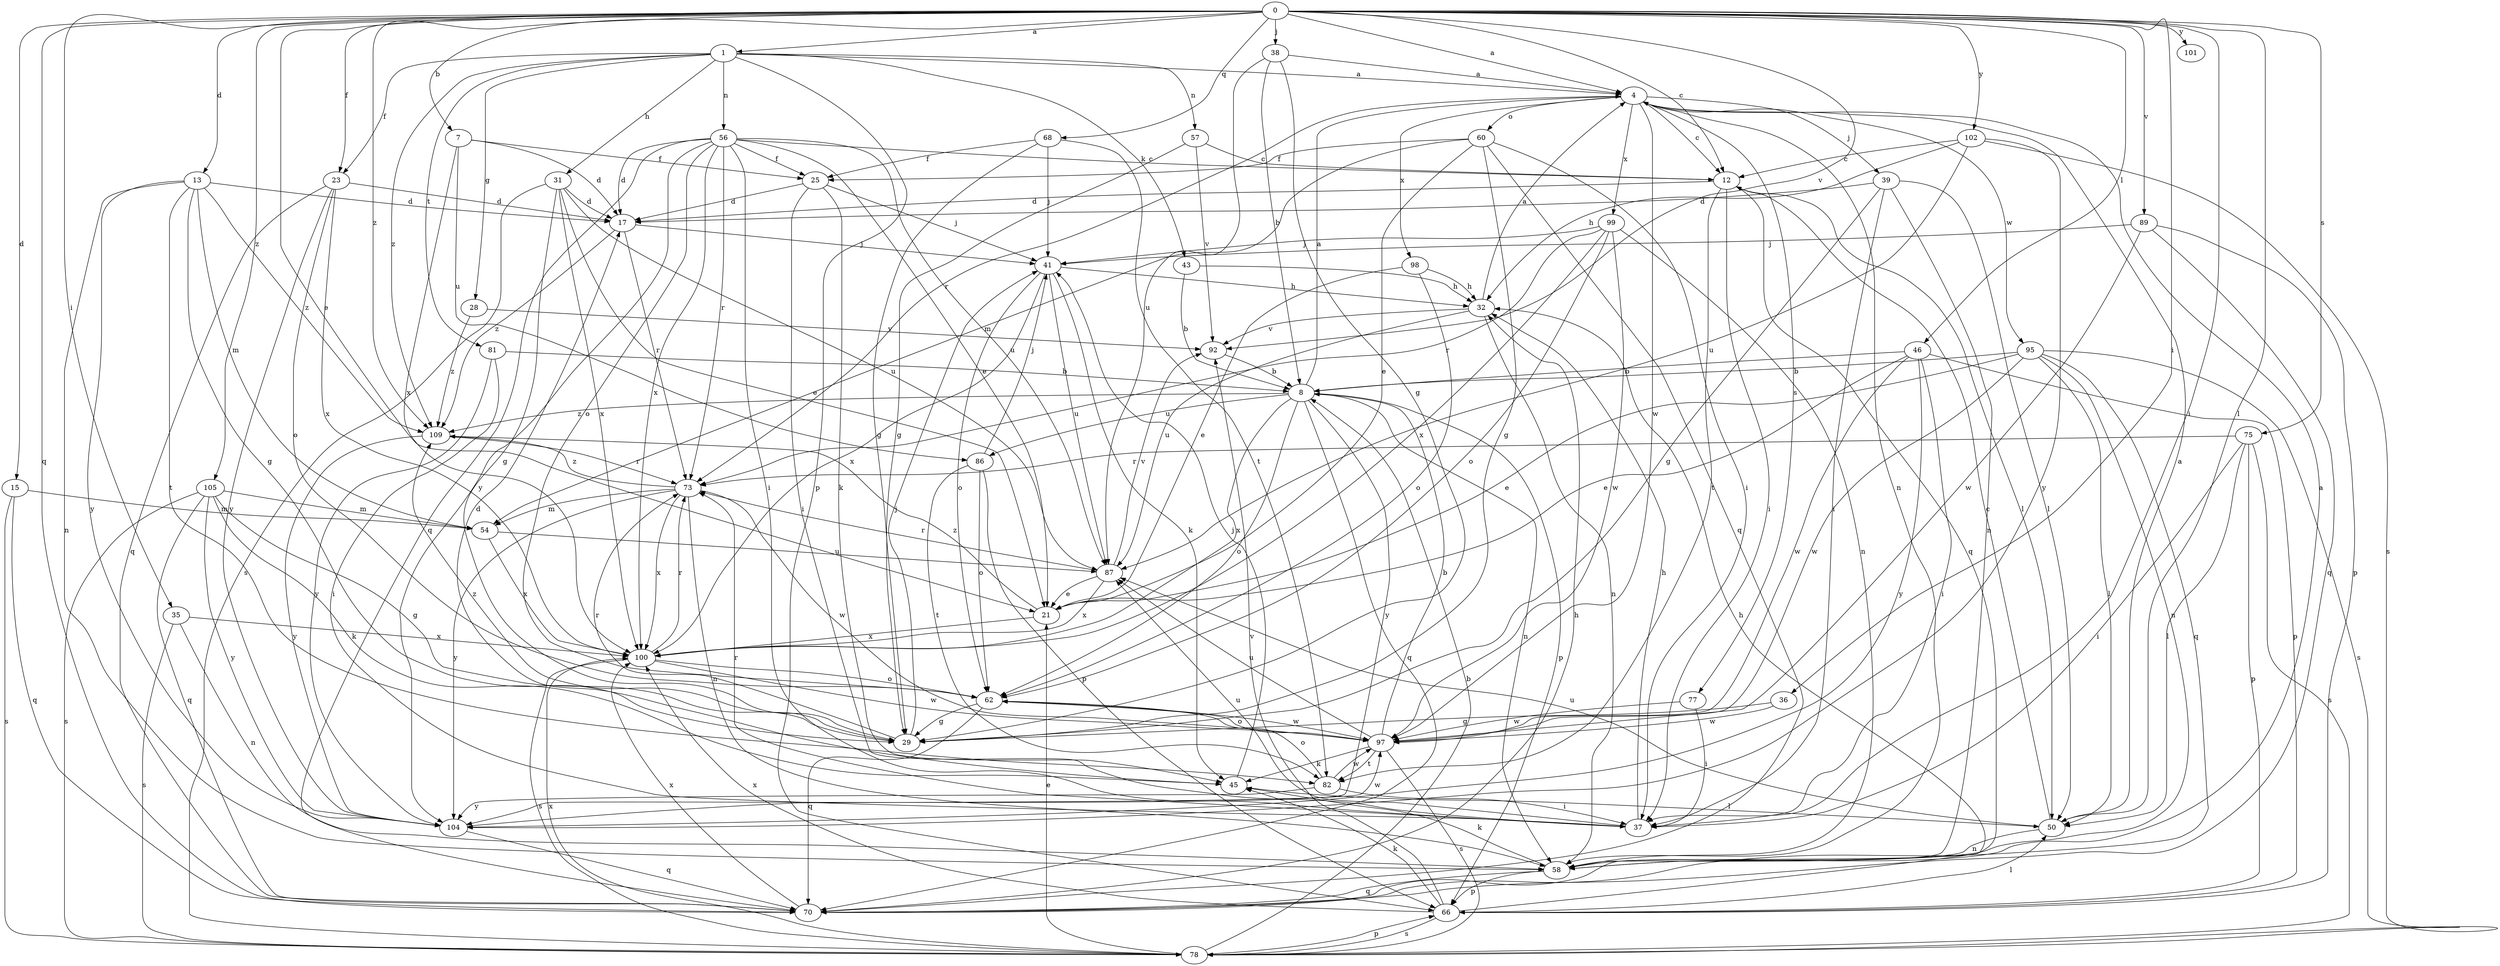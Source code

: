 strict digraph  {
0;
1;
4;
7;
8;
12;
13;
15;
17;
21;
23;
25;
28;
29;
31;
32;
35;
36;
37;
38;
39;
41;
43;
45;
46;
50;
54;
56;
57;
58;
60;
62;
66;
68;
70;
73;
75;
77;
78;
81;
82;
86;
87;
89;
92;
95;
97;
98;
99;
100;
101;
102;
104;
105;
109;
0 -> 1  [label=a];
0 -> 4  [label=a];
0 -> 7  [label=b];
0 -> 12  [label=c];
0 -> 13  [label=d];
0 -> 15  [label=d];
0 -> 21  [label=e];
0 -> 23  [label=f];
0 -> 35  [label=i];
0 -> 36  [label=i];
0 -> 37  [label=i];
0 -> 38  [label=j];
0 -> 46  [label=l];
0 -> 50  [label=l];
0 -> 68  [label=q];
0 -> 70  [label=q];
0 -> 75  [label=s];
0 -> 89  [label=v];
0 -> 92  [label=v];
0 -> 101  [label=y];
0 -> 102  [label=y];
0 -> 105  [label=z];
0 -> 109  [label=z];
1 -> 4  [label=a];
1 -> 23  [label=f];
1 -> 28  [label=g];
1 -> 31  [label=h];
1 -> 43  [label=k];
1 -> 56  [label=n];
1 -> 57  [label=n];
1 -> 66  [label=p];
1 -> 81  [label=t];
1 -> 109  [label=z];
4 -> 12  [label=c];
4 -> 39  [label=j];
4 -> 58  [label=n];
4 -> 60  [label=o];
4 -> 73  [label=r];
4 -> 77  [label=s];
4 -> 95  [label=w];
4 -> 97  [label=w];
4 -> 98  [label=x];
4 -> 99  [label=x];
7 -> 17  [label=d];
7 -> 25  [label=f];
7 -> 86  [label=u];
7 -> 100  [label=x];
8 -> 4  [label=a];
8 -> 58  [label=n];
8 -> 62  [label=o];
8 -> 66  [label=p];
8 -> 70  [label=q];
8 -> 86  [label=u];
8 -> 100  [label=x];
8 -> 104  [label=y];
8 -> 109  [label=z];
12 -> 17  [label=d];
12 -> 37  [label=i];
12 -> 50  [label=l];
12 -> 70  [label=q];
12 -> 82  [label=t];
13 -> 17  [label=d];
13 -> 29  [label=g];
13 -> 54  [label=m];
13 -> 58  [label=n];
13 -> 82  [label=t];
13 -> 104  [label=y];
13 -> 109  [label=z];
15 -> 54  [label=m];
15 -> 70  [label=q];
15 -> 78  [label=s];
17 -> 41  [label=j];
17 -> 73  [label=r];
17 -> 109  [label=z];
21 -> 100  [label=x];
21 -> 109  [label=z];
23 -> 17  [label=d];
23 -> 62  [label=o];
23 -> 70  [label=q];
23 -> 100  [label=x];
23 -> 104  [label=y];
25 -> 17  [label=d];
25 -> 37  [label=i];
25 -> 41  [label=j];
25 -> 45  [label=k];
28 -> 92  [label=v];
28 -> 109  [label=z];
29 -> 41  [label=j];
29 -> 73  [label=r];
29 -> 109  [label=z];
31 -> 17  [label=d];
31 -> 21  [label=e];
31 -> 29  [label=g];
31 -> 78  [label=s];
31 -> 87  [label=u];
31 -> 100  [label=x];
32 -> 4  [label=a];
32 -> 58  [label=n];
32 -> 87  [label=u];
32 -> 92  [label=v];
35 -> 58  [label=n];
35 -> 78  [label=s];
35 -> 100  [label=x];
36 -> 29  [label=g];
36 -> 97  [label=w];
37 -> 32  [label=h];
37 -> 73  [label=r];
37 -> 87  [label=u];
38 -> 4  [label=a];
38 -> 8  [label=b];
38 -> 29  [label=g];
38 -> 87  [label=u];
39 -> 17  [label=d];
39 -> 29  [label=g];
39 -> 37  [label=i];
39 -> 50  [label=l];
39 -> 58  [label=n];
41 -> 32  [label=h];
41 -> 45  [label=k];
41 -> 62  [label=o];
41 -> 87  [label=u];
41 -> 100  [label=x];
43 -> 8  [label=b];
43 -> 32  [label=h];
45 -> 17  [label=d];
45 -> 41  [label=j];
45 -> 50  [label=l];
46 -> 8  [label=b];
46 -> 21  [label=e];
46 -> 37  [label=i];
46 -> 66  [label=p];
46 -> 97  [label=w];
46 -> 104  [label=y];
50 -> 4  [label=a];
50 -> 12  [label=c];
50 -> 58  [label=n];
50 -> 87  [label=u];
54 -> 87  [label=u];
54 -> 100  [label=x];
56 -> 12  [label=c];
56 -> 17  [label=d];
56 -> 21  [label=e];
56 -> 25  [label=f];
56 -> 37  [label=i];
56 -> 62  [label=o];
56 -> 70  [label=q];
56 -> 73  [label=r];
56 -> 87  [label=u];
56 -> 100  [label=x];
56 -> 104  [label=y];
57 -> 12  [label=c];
57 -> 29  [label=g];
57 -> 92  [label=v];
58 -> 4  [label=a];
58 -> 45  [label=k];
58 -> 66  [label=p];
58 -> 70  [label=q];
60 -> 21  [label=e];
60 -> 25  [label=f];
60 -> 29  [label=g];
60 -> 37  [label=i];
60 -> 54  [label=m];
60 -> 70  [label=q];
62 -> 29  [label=g];
62 -> 70  [label=q];
62 -> 97  [label=w];
66 -> 32  [label=h];
66 -> 45  [label=k];
66 -> 50  [label=l];
66 -> 78  [label=s];
66 -> 92  [label=v];
66 -> 100  [label=x];
68 -> 25  [label=f];
68 -> 29  [label=g];
68 -> 41  [label=j];
68 -> 82  [label=t];
70 -> 32  [label=h];
70 -> 100  [label=x];
73 -> 54  [label=m];
73 -> 58  [label=n];
73 -> 97  [label=w];
73 -> 100  [label=x];
73 -> 104  [label=y];
73 -> 109  [label=z];
75 -> 37  [label=i];
75 -> 50  [label=l];
75 -> 66  [label=p];
75 -> 73  [label=r];
75 -> 78  [label=s];
77 -> 37  [label=i];
77 -> 97  [label=w];
78 -> 8  [label=b];
78 -> 21  [label=e];
78 -> 66  [label=p];
78 -> 100  [label=x];
81 -> 8  [label=b];
81 -> 37  [label=i];
81 -> 104  [label=y];
82 -> 37  [label=i];
82 -> 62  [label=o];
82 -> 97  [label=w];
82 -> 104  [label=y];
86 -> 41  [label=j];
86 -> 62  [label=o];
86 -> 66  [label=p];
86 -> 82  [label=t];
87 -> 21  [label=e];
87 -> 73  [label=r];
87 -> 92  [label=v];
87 -> 100  [label=x];
89 -> 41  [label=j];
89 -> 66  [label=p];
89 -> 70  [label=q];
89 -> 97  [label=w];
92 -> 8  [label=b];
95 -> 8  [label=b];
95 -> 21  [label=e];
95 -> 50  [label=l];
95 -> 58  [label=n];
95 -> 70  [label=q];
95 -> 78  [label=s];
95 -> 97  [label=w];
97 -> 8  [label=b];
97 -> 45  [label=k];
97 -> 62  [label=o];
97 -> 78  [label=s];
97 -> 82  [label=t];
97 -> 87  [label=u];
98 -> 21  [label=e];
98 -> 32  [label=h];
98 -> 62  [label=o];
99 -> 41  [label=j];
99 -> 58  [label=n];
99 -> 62  [label=o];
99 -> 73  [label=r];
99 -> 97  [label=w];
99 -> 100  [label=x];
100 -> 62  [label=o];
100 -> 73  [label=r];
100 -> 78  [label=s];
100 -> 97  [label=w];
102 -> 12  [label=c];
102 -> 32  [label=h];
102 -> 78  [label=s];
102 -> 87  [label=u];
102 -> 104  [label=y];
104 -> 70  [label=q];
104 -> 97  [label=w];
105 -> 29  [label=g];
105 -> 45  [label=k];
105 -> 54  [label=m];
105 -> 70  [label=q];
105 -> 78  [label=s];
105 -> 104  [label=y];
109 -> 73  [label=r];
109 -> 104  [label=y];
}
